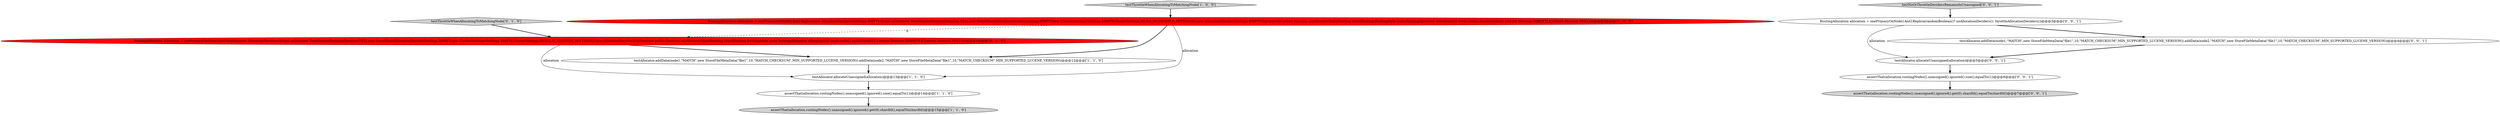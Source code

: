 digraph {
5 [style = filled, label = "assertThat(allocation.routingNodes().unassigned().ignored().size(),equalTo(1))@@@14@@@['1', '1', '0']", fillcolor = white, shape = ellipse image = "AAA0AAABBB1BBB"];
4 [style = filled, label = "testAllocator.addData(node1,\"MATCH\",new StoreFileMetaData(\"file1\",10,\"MATCH_CHECKSUM\",MIN_SUPPORTED_LUCENE_VERSION)).addData(node2,\"MATCH\",new StoreFileMetaData(\"file1\",10,\"MATCH_CHECKSUM\",MIN_SUPPORTED_LUCENE_VERSION))@@@12@@@['1', '1', '0']", fillcolor = white, shape = ellipse image = "AAA0AAABBB1BBB"];
8 [style = filled, label = "assertThat(allocation.routingNodes().unassigned().ignored().size(),equalTo(1))@@@6@@@['0', '0', '1']", fillcolor = white, shape = ellipse image = "AAA0AAABBB3BBB"];
9 [style = filled, label = "RoutingAllocation allocation = onePrimaryOnNode1And1Replica(randomBoolean()? noAllocationDeciders(): throttleAllocationDeciders())@@@3@@@['0', '0', '1']", fillcolor = white, shape = ellipse image = "AAA0AAABBB3BBB"];
3 [style = filled, label = "testThrottleWhenAllocatingToMatchingNode['1', '0', '0']", fillcolor = lightgray, shape = diamond image = "AAA0AAABBB1BBB"];
10 [style = filled, label = "testNoOrThrottleDecidersRemainsInUnassigned['0', '0', '1']", fillcolor = lightgray, shape = diamond image = "AAA0AAABBB3BBB"];
0 [style = filled, label = "assertThat(allocation.routingNodes().unassigned().ignored().get(0).shardId(),equalTo(shardId))@@@15@@@['1', '1', '0']", fillcolor = lightgray, shape = ellipse image = "AAA0AAABBB1BBB"];
2 [style = filled, label = "RoutingAllocation allocation = onePrimaryOnNode1And1Replica(new AllocationDeciders(Settings.EMPTY,Arrays.asList(new TestAllocateDecision(Decision.YES),new SameShardAllocationDecider(Settings.EMPTY,new ClusterSettings(Settings.EMPTY,ClusterSettings.BUILT_IN_CLUSTER_SETTINGS)),new AllocationDecider(Settings.EMPTY){@Override public Decision canAllocate(ShardRouting shardRouting,RoutingNode node,RoutingAllocation allocation){if (node.node().equals(node2)) {return Decision.THROTTLE}return Decision.YES}})))@@@3@@@['1', '0', '0']", fillcolor = red, shape = ellipse image = "AAA1AAABBB1BBB"];
1 [style = filled, label = "testAllocator.allocateUnassigned(allocation)@@@13@@@['1', '1', '0']", fillcolor = white, shape = ellipse image = "AAA0AAABBB1BBB"];
13 [style = filled, label = "assertThat(allocation.routingNodes().unassigned().ignored().get(0).shardId(),equalTo(shardId))@@@7@@@['0', '0', '1']", fillcolor = lightgray, shape = ellipse image = "AAA0AAABBB3BBB"];
7 [style = filled, label = "RoutingAllocation allocation = onePrimaryOnNode1And1Replica(new AllocationDeciders(Arrays.asList(new TestAllocateDecision(Decision.YES),new SameShardAllocationDecider(Settings.EMPTY,new ClusterSettings(Settings.EMPTY,ClusterSettings.BUILT_IN_CLUSTER_SETTINGS)),new AllocationDecider(){@Override public Decision canAllocate(ShardRouting shardRouting,RoutingNode node,RoutingAllocation allocation){if (node.node().equals(node2)) {return Decision.THROTTLE}return Decision.YES}})))@@@3@@@['0', '1', '0']", fillcolor = red, shape = ellipse image = "AAA1AAABBB2BBB"];
11 [style = filled, label = "testAllocator.allocateUnassigned(allocation)@@@5@@@['0', '0', '1']", fillcolor = white, shape = ellipse image = "AAA0AAABBB3BBB"];
6 [style = filled, label = "testThrottleWhenAllocatingToMatchingNode['0', '1', '0']", fillcolor = lightgray, shape = diamond image = "AAA0AAABBB2BBB"];
12 [style = filled, label = "testAllocator.addData(node1,\"MATCH\",new StoreFileMetaData(\"file1\",10,\"MATCH_CHECKSUM\",MIN_SUPPORTED_LUCENE_VERSION)).addData(node2,\"MATCH\",new StoreFileMetaData(\"file1\",10,\"MATCH_CHECKSUM\",MIN_SUPPORTED_LUCENE_VERSION))@@@4@@@['0', '0', '1']", fillcolor = white, shape = ellipse image = "AAA0AAABBB3BBB"];
1->5 [style = bold, label=""];
11->8 [style = bold, label=""];
9->11 [style = solid, label="allocation"];
4->1 [style = bold, label=""];
10->9 [style = bold, label=""];
9->12 [style = bold, label=""];
2->1 [style = solid, label="allocation"];
7->4 [style = bold, label=""];
3->2 [style = bold, label=""];
5->0 [style = bold, label=""];
6->7 [style = bold, label=""];
2->7 [style = dashed, label="0"];
2->4 [style = bold, label=""];
8->13 [style = bold, label=""];
12->11 [style = bold, label=""];
7->1 [style = solid, label="allocation"];
}
